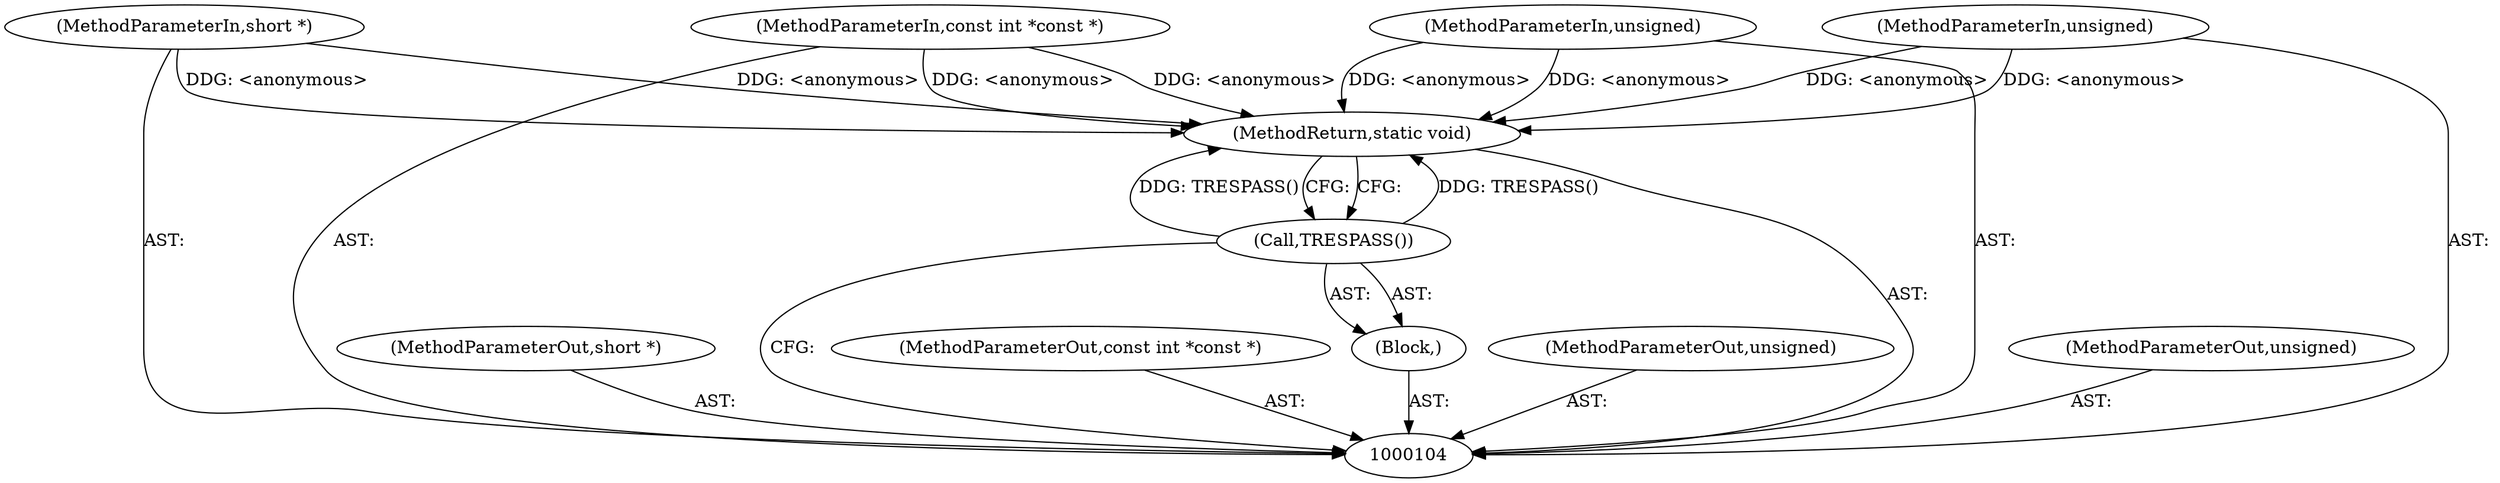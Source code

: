 digraph "1_Android_acc192347665943ca674acf117e4f74a88436922_9" {
"1000111" [label="(MethodReturn,static void)"];
"1000105" [label="(MethodParameterIn,short *)"];
"1000121" [label="(MethodParameterOut,short *)"];
"1000106" [label="(MethodParameterIn,const int *const *)"];
"1000122" [label="(MethodParameterOut,const int *const *)"];
"1000107" [label="(MethodParameterIn,unsigned)"];
"1000123" [label="(MethodParameterOut,unsigned)"];
"1000109" [label="(Block,)"];
"1000108" [label="(MethodParameterIn,unsigned)"];
"1000124" [label="(MethodParameterOut,unsigned)"];
"1000110" [label="(Call,TRESPASS())"];
"1000111" -> "1000104"  [label="AST: "];
"1000111" -> "1000110"  [label="CFG: "];
"1000108" -> "1000111"  [label="DDG: <anonymous>"];
"1000107" -> "1000111"  [label="DDG: <anonymous>"];
"1000105" -> "1000111"  [label="DDG: <anonymous>"];
"1000110" -> "1000111"  [label="DDG: TRESPASS()"];
"1000106" -> "1000111"  [label="DDG: <anonymous>"];
"1000105" -> "1000104"  [label="AST: "];
"1000105" -> "1000111"  [label="DDG: <anonymous>"];
"1000121" -> "1000104"  [label="AST: "];
"1000106" -> "1000104"  [label="AST: "];
"1000106" -> "1000111"  [label="DDG: <anonymous>"];
"1000122" -> "1000104"  [label="AST: "];
"1000107" -> "1000104"  [label="AST: "];
"1000107" -> "1000111"  [label="DDG: <anonymous>"];
"1000123" -> "1000104"  [label="AST: "];
"1000109" -> "1000104"  [label="AST: "];
"1000110" -> "1000109"  [label="AST: "];
"1000108" -> "1000104"  [label="AST: "];
"1000108" -> "1000111"  [label="DDG: <anonymous>"];
"1000124" -> "1000104"  [label="AST: "];
"1000110" -> "1000109"  [label="AST: "];
"1000110" -> "1000104"  [label="CFG: "];
"1000111" -> "1000110"  [label="CFG: "];
"1000110" -> "1000111"  [label="DDG: TRESPASS()"];
}
